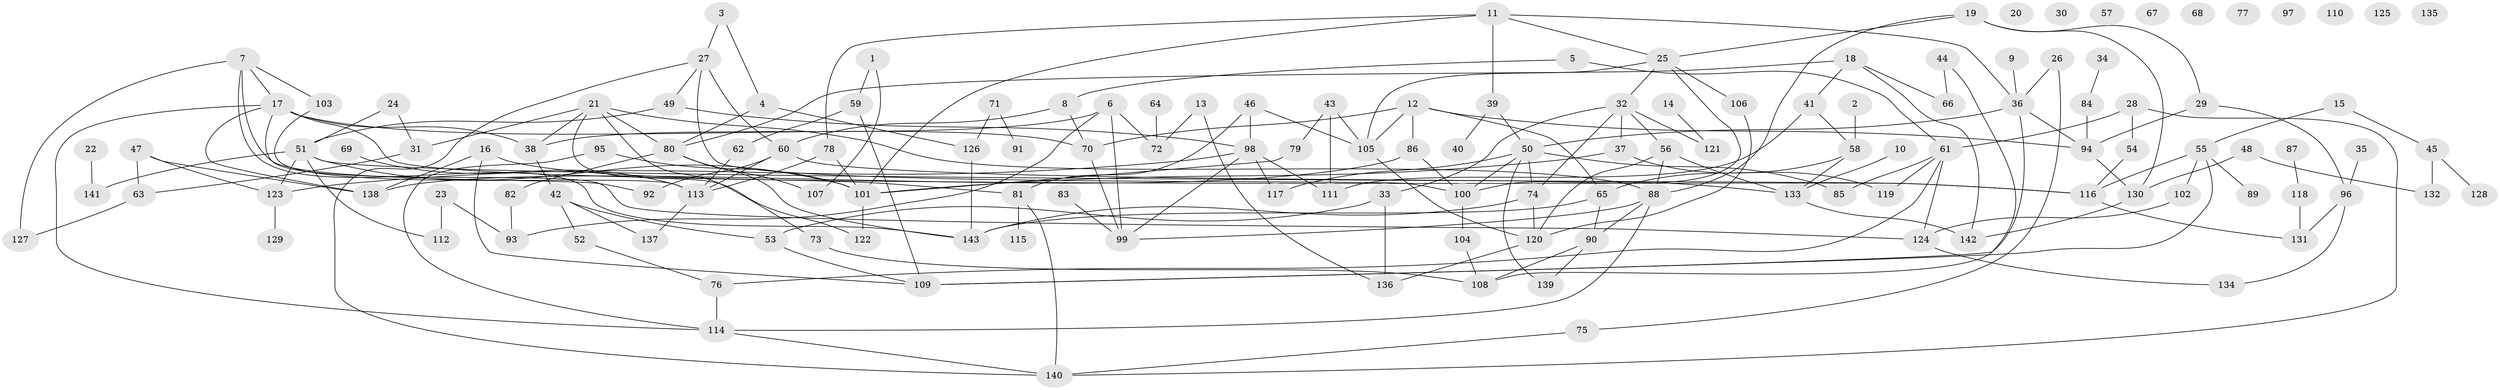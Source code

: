 // Generated by graph-tools (version 1.1) at 2025/49/03/09/25 03:49:12]
// undirected, 143 vertices, 210 edges
graph export_dot {
graph [start="1"]
  node [color=gray90,style=filled];
  1;
  2;
  3;
  4;
  5;
  6;
  7;
  8;
  9;
  10;
  11;
  12;
  13;
  14;
  15;
  16;
  17;
  18;
  19;
  20;
  21;
  22;
  23;
  24;
  25;
  26;
  27;
  28;
  29;
  30;
  31;
  32;
  33;
  34;
  35;
  36;
  37;
  38;
  39;
  40;
  41;
  42;
  43;
  44;
  45;
  46;
  47;
  48;
  49;
  50;
  51;
  52;
  53;
  54;
  55;
  56;
  57;
  58;
  59;
  60;
  61;
  62;
  63;
  64;
  65;
  66;
  67;
  68;
  69;
  70;
  71;
  72;
  73;
  74;
  75;
  76;
  77;
  78;
  79;
  80;
  81;
  82;
  83;
  84;
  85;
  86;
  87;
  88;
  89;
  90;
  91;
  92;
  93;
  94;
  95;
  96;
  97;
  98;
  99;
  100;
  101;
  102;
  103;
  104;
  105;
  106;
  107;
  108;
  109;
  110;
  111;
  112;
  113;
  114;
  115;
  116;
  117;
  118;
  119;
  120;
  121;
  122;
  123;
  124;
  125;
  126;
  127;
  128;
  129;
  130;
  131;
  132;
  133;
  134;
  135;
  136;
  137;
  138;
  139;
  140;
  141;
  142;
  143;
  1 -- 59;
  1 -- 107;
  2 -- 58;
  3 -- 4;
  3 -- 27;
  4 -- 80;
  4 -- 126;
  5 -- 8;
  5 -- 61;
  6 -- 38;
  6 -- 72;
  6 -- 93;
  6 -- 99;
  7 -- 17;
  7 -- 92;
  7 -- 103;
  7 -- 127;
  7 -- 143;
  8 -- 60;
  8 -- 70;
  9 -- 36;
  10 -- 133;
  11 -- 25;
  11 -- 36;
  11 -- 39;
  11 -- 78;
  11 -- 101;
  12 -- 65;
  12 -- 70;
  12 -- 86;
  12 -- 94;
  12 -- 105;
  13 -- 72;
  13 -- 136;
  14 -- 121;
  15 -- 45;
  15 -- 55;
  16 -- 81;
  16 -- 109;
  16 -- 138;
  17 -- 38;
  17 -- 70;
  17 -- 114;
  17 -- 116;
  17 -- 124;
  17 -- 138;
  18 -- 41;
  18 -- 66;
  18 -- 80;
  18 -- 142;
  19 -- 25;
  19 -- 29;
  19 -- 88;
  19 -- 130;
  21 -- 31;
  21 -- 38;
  21 -- 73;
  21 -- 80;
  21 -- 88;
  21 -- 122;
  22 -- 141;
  23 -- 93;
  23 -- 112;
  24 -- 31;
  24 -- 51;
  25 -- 32;
  25 -- 100;
  25 -- 105;
  25 -- 106;
  26 -- 36;
  26 -- 75;
  27 -- 49;
  27 -- 60;
  27 -- 100;
  27 -- 140;
  28 -- 54;
  28 -- 61;
  28 -- 140;
  29 -- 94;
  29 -- 96;
  31 -- 63;
  32 -- 33;
  32 -- 37;
  32 -- 56;
  32 -- 74;
  32 -- 121;
  33 -- 53;
  33 -- 136;
  34 -- 84;
  35 -- 96;
  36 -- 50;
  36 -- 94;
  36 -- 109;
  37 -- 101;
  37 -- 119;
  38 -- 42;
  39 -- 40;
  39 -- 50;
  41 -- 58;
  41 -- 111;
  42 -- 52;
  42 -- 53;
  42 -- 137;
  43 -- 79;
  43 -- 105;
  43 -- 111;
  44 -- 66;
  44 -- 108;
  45 -- 128;
  45 -- 132;
  46 -- 81;
  46 -- 98;
  46 -- 105;
  47 -- 63;
  47 -- 123;
  47 -- 138;
  48 -- 130;
  48 -- 132;
  49 -- 51;
  49 -- 98;
  50 -- 74;
  50 -- 85;
  50 -- 100;
  50 -- 117;
  50 -- 139;
  51 -- 101;
  51 -- 112;
  51 -- 116;
  51 -- 123;
  51 -- 141;
  52 -- 76;
  53 -- 109;
  54 -- 116;
  55 -- 89;
  55 -- 102;
  55 -- 109;
  55 -- 116;
  56 -- 88;
  56 -- 120;
  56 -- 133;
  58 -- 65;
  58 -- 133;
  59 -- 62;
  59 -- 109;
  60 -- 92;
  60 -- 113;
  60 -- 133;
  61 -- 76;
  61 -- 85;
  61 -- 119;
  61 -- 124;
  62 -- 113;
  63 -- 127;
  64 -- 72;
  65 -- 90;
  65 -- 143;
  69 -- 113;
  70 -- 99;
  71 -- 91;
  71 -- 126;
  73 -- 108;
  74 -- 120;
  74 -- 143;
  75 -- 140;
  76 -- 114;
  78 -- 101;
  78 -- 113;
  79 -- 101;
  80 -- 82;
  80 -- 107;
  80 -- 143;
  81 -- 115;
  81 -- 140;
  82 -- 93;
  83 -- 99;
  84 -- 94;
  86 -- 100;
  86 -- 138;
  87 -- 118;
  88 -- 90;
  88 -- 99;
  88 -- 114;
  90 -- 108;
  90 -- 139;
  94 -- 130;
  95 -- 101;
  95 -- 114;
  96 -- 131;
  96 -- 134;
  98 -- 99;
  98 -- 111;
  98 -- 117;
  98 -- 123;
  100 -- 104;
  101 -- 122;
  102 -- 124;
  103 -- 113;
  104 -- 108;
  105 -- 120;
  106 -- 120;
  113 -- 137;
  114 -- 140;
  116 -- 131;
  118 -- 131;
  120 -- 136;
  123 -- 129;
  124 -- 134;
  126 -- 143;
  130 -- 142;
  133 -- 142;
}
